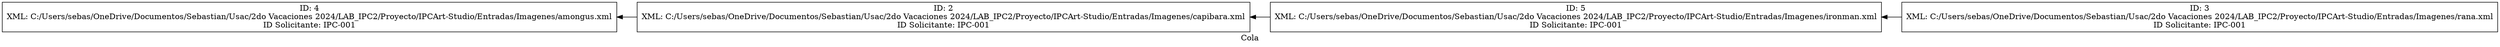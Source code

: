 digraph G {
    rankdir="RL";
    label="Cola";
    node[shape=box];
    nodo0[label="ID: 3\nXML: C:/Users/sebas/OneDrive/Documentos/Sebastian/Usac/2do Vacaciones 2024/LAB_IPC2/Proyecto/IPCArt-Studio/Entradas/Imagenes/rana.xml\nID Solicitante: IPC-001"];
nodo1[label="ID: 5\nXML: C:/Users/sebas/OneDrive/Documentos/Sebastian/Usac/2do Vacaciones 2024/LAB_IPC2/Proyecto/IPCArt-Studio/Entradas/Imagenes/ironman.xml\nID Solicitante: IPC-001"];
nodo2[label="ID: 2\nXML: C:/Users/sebas/OneDrive/Documentos/Sebastian/Usac/2do Vacaciones 2024/LAB_IPC2/Proyecto/IPCArt-Studio/Entradas/Imagenes/capibara.xml\nID Solicitante: IPC-001"];
nodo3[label="ID: 4\nXML: C:/Users/sebas/OneDrive/Documentos/Sebastian/Usac/2do Vacaciones 2024/LAB_IPC2/Proyecto/IPCArt-Studio/Entradas/Imagenes/amongus.xml\nID Solicitante: IPC-001"];
nodo0 -> nodo1;
nodo1 -> nodo2;
nodo2 -> nodo3;
}